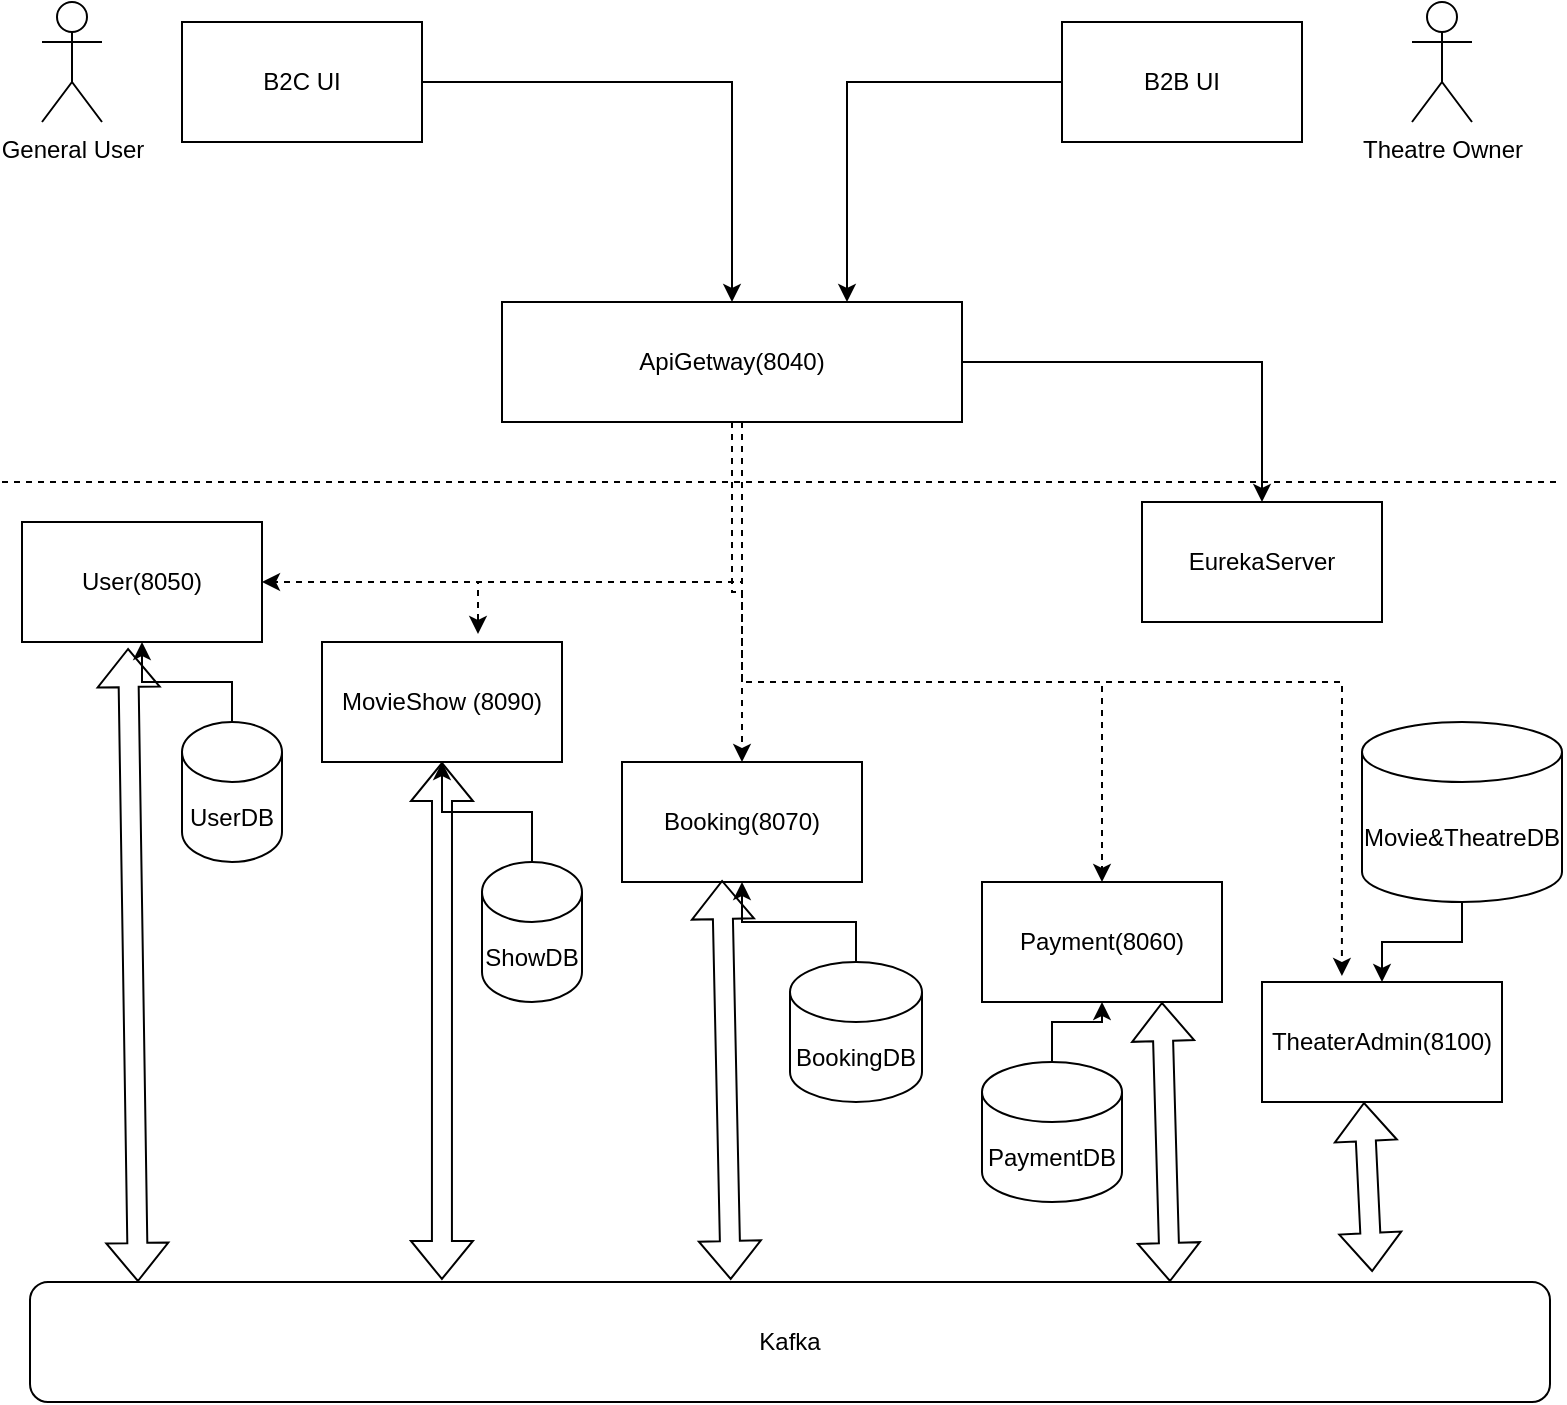 <mxfile version="16.2.7" type="device"><diagram id="z7mYvmQPGLZBWkDYOAXg" name="Page-1"><mxGraphModel dx="1298" dy="866" grid="1" gridSize="10" guides="1" tooltips="1" connect="1" arrows="1" fold="1" page="1" pageScale="1" pageWidth="827" pageHeight="1169" math="0" shadow="0"><root><mxCell id="0"/><mxCell id="1" parent="0"/><mxCell id="zDhqys-mhep4CHWB-6HG-10" value="" style="edgeStyle=orthogonalEdgeStyle;rounded=0;orthogonalLoop=1;jettySize=auto;html=1;" parent="1" source="zDhqys-mhep4CHWB-6HG-1" target="zDhqys-mhep4CHWB-6HG-9" edge="1"><mxGeometry relative="1" as="geometry"/></mxCell><mxCell id="zDhqys-mhep4CHWB-6HG-54" style="edgeStyle=orthogonalEdgeStyle;rounded=0;orthogonalLoop=1;jettySize=auto;html=1;entryX=1;entryY=0.5;entryDx=0;entryDy=0;dashed=1;" parent="1" source="zDhqys-mhep4CHWB-6HG-1" target="zDhqys-mhep4CHWB-6HG-32" edge="1"><mxGeometry relative="1" as="geometry"><Array as="points"><mxPoint x="390" y="330"/></Array></mxGeometry></mxCell><mxCell id="zDhqys-mhep4CHWB-6HG-55" style="edgeStyle=orthogonalEdgeStyle;rounded=0;orthogonalLoop=1;jettySize=auto;html=1;entryX=0.65;entryY=-0.067;entryDx=0;entryDy=0;entryPerimeter=0;dashed=1;" parent="1" source="zDhqys-mhep4CHWB-6HG-1" target="zDhqys-mhep4CHWB-6HG-3" edge="1"><mxGeometry relative="1" as="geometry"><Array as="points"><mxPoint x="390" y="330"/><mxPoint x="258" y="330"/></Array></mxGeometry></mxCell><mxCell id="zDhqys-mhep4CHWB-6HG-56" style="edgeStyle=orthogonalEdgeStyle;rounded=0;orthogonalLoop=1;jettySize=auto;html=1;dashed=1;" parent="1" source="zDhqys-mhep4CHWB-6HG-1" target="zDhqys-mhep4CHWB-6HG-2" edge="1"><mxGeometry relative="1" as="geometry"/></mxCell><mxCell id="zDhqys-mhep4CHWB-6HG-57" style="edgeStyle=orthogonalEdgeStyle;rounded=0;orthogonalLoop=1;jettySize=auto;html=1;dashed=1;" parent="1" source="zDhqys-mhep4CHWB-6HG-1" target="zDhqys-mhep4CHWB-6HG-30" edge="1"><mxGeometry relative="1" as="geometry"><Array as="points"><mxPoint x="390" y="380"/><mxPoint x="570" y="380"/></Array></mxGeometry></mxCell><mxCell id="zDhqys-mhep4CHWB-6HG-58" style="edgeStyle=orthogonalEdgeStyle;rounded=0;orthogonalLoop=1;jettySize=auto;html=1;entryX=0.333;entryY=-0.05;entryDx=0;entryDy=0;entryPerimeter=0;dashed=1;" parent="1" source="zDhqys-mhep4CHWB-6HG-1" target="zDhqys-mhep4CHWB-6HG-15" edge="1"><mxGeometry relative="1" as="geometry"><Array as="points"><mxPoint x="390" y="380"/><mxPoint x="690" y="380"/></Array></mxGeometry></mxCell><mxCell id="zDhqys-mhep4CHWB-6HG-1" value="ApiGetway(8040)" style="rounded=0;whiteSpace=wrap;html=1;" parent="1" vertex="1"><mxGeometry x="270" y="190" width="230" height="60" as="geometry"/></mxCell><mxCell id="zDhqys-mhep4CHWB-6HG-2" value="Booking(8070)" style="rounded=0;whiteSpace=wrap;html=1;" parent="1" vertex="1"><mxGeometry x="330" y="420" width="120" height="60" as="geometry"/></mxCell><mxCell id="zDhqys-mhep4CHWB-6HG-3" value="MovieShow (8090)" style="rounded=0;whiteSpace=wrap;html=1;" parent="1" vertex="1"><mxGeometry x="180" y="360" width="120" height="60" as="geometry"/></mxCell><mxCell id="zDhqys-mhep4CHWB-6HG-6" value="" style="edgeStyle=orthogonalEdgeStyle;rounded=0;orthogonalLoop=1;jettySize=auto;html=1;" parent="1" source="zDhqys-mhep4CHWB-6HG-5" target="zDhqys-mhep4CHWB-6HG-1" edge="1"><mxGeometry relative="1" as="geometry"/></mxCell><mxCell id="zDhqys-mhep4CHWB-6HG-5" value="B2C UI" style="rounded=0;whiteSpace=wrap;html=1;" parent="1" vertex="1"><mxGeometry x="110" y="50" width="120" height="60" as="geometry"/></mxCell><mxCell id="zDhqys-mhep4CHWB-6HG-9" value="EurekaServer" style="rounded=0;whiteSpace=wrap;html=1;" parent="1" vertex="1"><mxGeometry x="590" y="290" width="120" height="60" as="geometry"/></mxCell><mxCell id="zDhqys-mhep4CHWB-6HG-11" value="" style="endArrow=none;dashed=1;html=1;rounded=0;" parent="1" edge="1"><mxGeometry width="50" height="50" relative="1" as="geometry"><mxPoint x="20" y="280" as="sourcePoint"/><mxPoint x="800" y="280" as="targetPoint"/></mxGeometry></mxCell><mxCell id="zDhqys-mhep4CHWB-6HG-15" value="TheaterAdmin(8100)" style="rounded=0;whiteSpace=wrap;html=1;" parent="1" vertex="1"><mxGeometry x="650" y="530" width="120" height="60" as="geometry"/></mxCell><mxCell id="zDhqys-mhep4CHWB-6HG-26" style="edgeStyle=orthogonalEdgeStyle;rounded=0;orthogonalLoop=1;jettySize=auto;html=1;entryX=0.75;entryY=0;entryDx=0;entryDy=0;" parent="1" source="zDhqys-mhep4CHWB-6HG-22" target="zDhqys-mhep4CHWB-6HG-1" edge="1"><mxGeometry relative="1" as="geometry"/></mxCell><mxCell id="zDhqys-mhep4CHWB-6HG-22" value="B2B UI" style="rounded=0;whiteSpace=wrap;html=1;" parent="1" vertex="1"><mxGeometry x="550" y="50" width="120" height="60" as="geometry"/></mxCell><mxCell id="zDhqys-mhep4CHWB-6HG-27" value="General User" style="shape=umlActor;verticalLabelPosition=bottom;verticalAlign=top;html=1;outlineConnect=0;" parent="1" vertex="1"><mxGeometry x="40" y="40" width="30" height="60" as="geometry"/></mxCell><mxCell id="zDhqys-mhep4CHWB-6HG-28" value="Theatre Owner" style="shape=umlActor;verticalLabelPosition=bottom;verticalAlign=top;html=1;outlineConnect=0;" parent="1" vertex="1"><mxGeometry x="725" y="40" width="30" height="60" as="geometry"/></mxCell><mxCell id="zDhqys-mhep4CHWB-6HG-30" value="Payment(8060)" style="rounded=0;whiteSpace=wrap;html=1;" parent="1" vertex="1"><mxGeometry x="510" y="480" width="120" height="60" as="geometry"/></mxCell><mxCell id="zDhqys-mhep4CHWB-6HG-32" value="User(8050)" style="rounded=0;whiteSpace=wrap;html=1;" parent="1" vertex="1"><mxGeometry x="30" y="300" width="120" height="60" as="geometry"/></mxCell><mxCell id="zDhqys-mhep4CHWB-6HG-33" value="Kafka" style="rounded=1;whiteSpace=wrap;html=1;" parent="1" vertex="1"><mxGeometry x="34" y="680" width="760" height="60" as="geometry"/></mxCell><mxCell id="zDhqys-mhep4CHWB-6HG-34" value="" style="shape=flexArrow;endArrow=classic;startArrow=classic;html=1;rounded=0;exitX=0.417;exitY=0.983;exitDx=0;exitDy=0;exitPerimeter=0;entryX=0.461;entryY=-0.017;entryDx=0;entryDy=0;entryPerimeter=0;" parent="1" source="zDhqys-mhep4CHWB-6HG-2" target="zDhqys-mhep4CHWB-6HG-33" edge="1"><mxGeometry width="100" height="100" relative="1" as="geometry"><mxPoint x="380" y="485" as="sourcePoint"/><mxPoint x="380" y="635" as="targetPoint"/></mxGeometry></mxCell><mxCell id="zDhqys-mhep4CHWB-6HG-35" value="" style="shape=flexArrow;endArrow=classic;startArrow=classic;html=1;rounded=0;entryX=0.75;entryY=0;entryDx=0;entryDy=0;exitX=0.75;exitY=1;exitDx=0;exitDy=0;" parent="1" source="zDhqys-mhep4CHWB-6HG-30" target="zDhqys-mhep4CHWB-6HG-33" edge="1"><mxGeometry width="100" height="100" relative="1" as="geometry"><mxPoint x="560" y="550" as="sourcePoint"/><mxPoint x="560" y="640" as="targetPoint"/></mxGeometry></mxCell><mxCell id="zDhqys-mhep4CHWB-6HG-36" value="" style="shape=flexArrow;endArrow=classic;startArrow=classic;html=1;rounded=0;entryX=0.442;entryY=1.05;entryDx=0;entryDy=0;entryPerimeter=0;exitX=0.071;exitY=0;exitDx=0;exitDy=0;exitPerimeter=0;" parent="1" source="zDhqys-mhep4CHWB-6HG-33" target="zDhqys-mhep4CHWB-6HG-32" edge="1"><mxGeometry width="100" height="100" relative="1" as="geometry"><mxPoint x="20" y="590" as="sourcePoint"/><mxPoint x="120" y="490" as="targetPoint"/></mxGeometry></mxCell><mxCell id="zDhqys-mhep4CHWB-6HG-37" value="" style="shape=flexArrow;endArrow=classic;startArrow=classic;html=1;rounded=0;entryX=0.5;entryY=1;entryDx=0;entryDy=0;exitX=0.271;exitY=-0.017;exitDx=0;exitDy=0;exitPerimeter=0;" parent="1" source="zDhqys-mhep4CHWB-6HG-33" target="zDhqys-mhep4CHWB-6HG-3" edge="1"><mxGeometry width="100" height="100" relative="1" as="geometry"><mxPoint x="360" y="480" as="sourcePoint"/><mxPoint x="460" y="380" as="targetPoint"/></mxGeometry></mxCell><mxCell id="zDhqys-mhep4CHWB-6HG-38" value="" style="shape=flexArrow;endArrow=classic;startArrow=classic;html=1;rounded=0;exitX=0.883;exitY=-0.083;exitDx=0;exitDy=0;exitPerimeter=0;entryX=0.425;entryY=1;entryDx=0;entryDy=0;entryPerimeter=0;" parent="1" source="zDhqys-mhep4CHWB-6HG-33" target="zDhqys-mhep4CHWB-6HG-15" edge="1"><mxGeometry width="100" height="100" relative="1" as="geometry"><mxPoint x="360" y="480" as="sourcePoint"/><mxPoint x="720" y="620" as="targetPoint"/></mxGeometry></mxCell><mxCell id="zDhqys-mhep4CHWB-6HG-53" value="" style="edgeStyle=orthogonalEdgeStyle;rounded=0;orthogonalLoop=1;jettySize=auto;html=1;" parent="1" source="zDhqys-mhep4CHWB-6HG-44" target="zDhqys-mhep4CHWB-6HG-32" edge="1"><mxGeometry relative="1" as="geometry"/></mxCell><mxCell id="zDhqys-mhep4CHWB-6HG-44" value="UserDB" style="shape=cylinder3;whiteSpace=wrap;html=1;boundedLbl=1;backgroundOutline=1;size=15;" parent="1" vertex="1"><mxGeometry x="110" y="400" width="50" height="70" as="geometry"/></mxCell><mxCell id="zDhqys-mhep4CHWB-6HG-49" value="" style="edgeStyle=orthogonalEdgeStyle;rounded=0;orthogonalLoop=1;jettySize=auto;html=1;" parent="1" source="zDhqys-mhep4CHWB-6HG-45" target="zDhqys-mhep4CHWB-6HG-15" edge="1"><mxGeometry relative="1" as="geometry"/></mxCell><mxCell id="zDhqys-mhep4CHWB-6HG-45" value="Movie&amp;amp;TheatreDB" style="shape=cylinder3;whiteSpace=wrap;html=1;boundedLbl=1;backgroundOutline=1;size=15;" parent="1" vertex="1"><mxGeometry x="700" y="400" width="100" height="90" as="geometry"/></mxCell><mxCell id="zDhqys-mhep4CHWB-6HG-50" value="" style="edgeStyle=orthogonalEdgeStyle;rounded=0;orthogonalLoop=1;jettySize=auto;html=1;" parent="1" source="zDhqys-mhep4CHWB-6HG-46" target="zDhqys-mhep4CHWB-6HG-30" edge="1"><mxGeometry relative="1" as="geometry"/></mxCell><mxCell id="zDhqys-mhep4CHWB-6HG-46" value="PaymentDB" style="shape=cylinder3;whiteSpace=wrap;html=1;boundedLbl=1;backgroundOutline=1;size=15;" parent="1" vertex="1"><mxGeometry x="510" y="570" width="70" height="70" as="geometry"/></mxCell><mxCell id="zDhqys-mhep4CHWB-6HG-51" value="" style="edgeStyle=orthogonalEdgeStyle;rounded=0;orthogonalLoop=1;jettySize=auto;html=1;" parent="1" source="zDhqys-mhep4CHWB-6HG-47" target="zDhqys-mhep4CHWB-6HG-2" edge="1"><mxGeometry relative="1" as="geometry"/></mxCell><mxCell id="zDhqys-mhep4CHWB-6HG-47" value="BookingDB" style="shape=cylinder3;whiteSpace=wrap;html=1;boundedLbl=1;backgroundOutline=1;size=15;" parent="1" vertex="1"><mxGeometry x="414" y="520" width="66" height="70" as="geometry"/></mxCell><mxCell id="zDhqys-mhep4CHWB-6HG-52" value="" style="edgeStyle=orthogonalEdgeStyle;rounded=0;orthogonalLoop=1;jettySize=auto;html=1;" parent="1" source="zDhqys-mhep4CHWB-6HG-48" target="zDhqys-mhep4CHWB-6HG-3" edge="1"><mxGeometry relative="1" as="geometry"/></mxCell><mxCell id="zDhqys-mhep4CHWB-6HG-48" value="ShowDB" style="shape=cylinder3;whiteSpace=wrap;html=1;boundedLbl=1;backgroundOutline=1;size=15;" parent="1" vertex="1"><mxGeometry x="260" y="470" width="50" height="70" as="geometry"/></mxCell></root></mxGraphModel></diagram></mxfile>